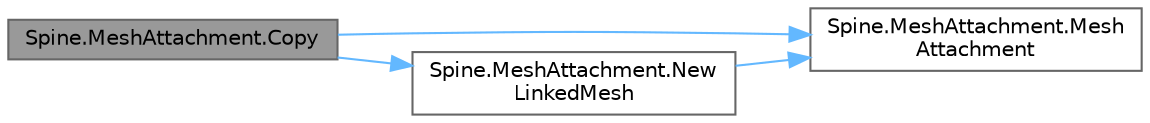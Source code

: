 digraph "Spine.MeshAttachment.Copy"
{
 // LATEX_PDF_SIZE
  bgcolor="transparent";
  edge [fontname=Helvetica,fontsize=10,labelfontname=Helvetica,labelfontsize=10];
  node [fontname=Helvetica,fontsize=10,shape=box,height=0.2,width=0.4];
  rankdir="LR";
  Node1 [id="Node000001",label="Spine.MeshAttachment.Copy",height=0.2,width=0.4,color="gray40", fillcolor="grey60", style="filled", fontcolor="black",tooltip=" "];
  Node1 -> Node2 [id="edge1_Node000001_Node000002",color="steelblue1",style="solid",tooltip=" "];
  Node2 [id="Node000002",label="Spine.MeshAttachment.Mesh\lAttachment",height=0.2,width=0.4,color="grey40", fillcolor="white", style="filled",URL="$class_spine_1_1_mesh_attachment.html#ab726296bc9ce3b0f221f0f88ed447329",tooltip=" "];
  Node1 -> Node3 [id="edge2_Node000001_Node000003",color="steelblue1",style="solid",tooltip=" "];
  Node3 [id="Node000003",label="Spine.MeshAttachment.New\lLinkedMesh",height=0.2,width=0.4,color="grey40", fillcolor="white", style="filled",URL="$class_spine_1_1_mesh_attachment.html#ace78f0c65fbc1e7b2278084ef537bb13",tooltip="Returns a new mesh with this mesh set as the ParentMesh."];
  Node3 -> Node2 [id="edge3_Node000003_Node000002",color="steelblue1",style="solid",tooltip=" "];
}

